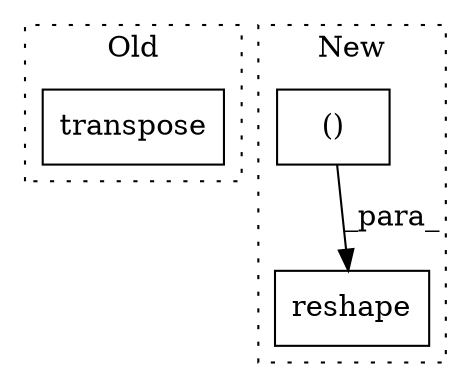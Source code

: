 digraph G {
subgraph cluster0 {
1 [label="transpose" a="32" s="1686,1718" l="10,1" shape="box"];
label = "Old";
style="dotted";
}
subgraph cluster1 {
2 [label="reshape" a="32" s="1358,1401" l="8,2" shape="box"];
3 [label="()" a="106" s="1385" l="16" shape="box"];
label = "New";
style="dotted";
}
3 -> 2 [label="_para_"];
}